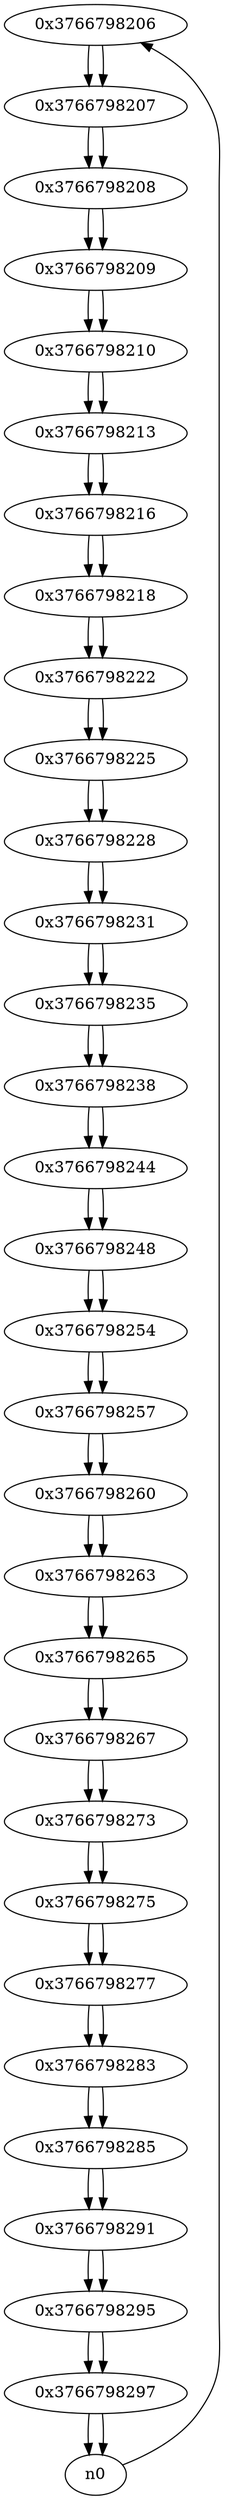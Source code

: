 digraph G{
/* nodes */
  n1 [label="0x3766798206"]
  n2 [label="0x3766798207"]
  n3 [label="0x3766798208"]
  n4 [label="0x3766798209"]
  n5 [label="0x3766798210"]
  n6 [label="0x3766798213"]
  n7 [label="0x3766798216"]
  n8 [label="0x3766798218"]
  n9 [label="0x3766798222"]
  n10 [label="0x3766798225"]
  n11 [label="0x3766798228"]
  n12 [label="0x3766798231"]
  n13 [label="0x3766798235"]
  n14 [label="0x3766798238"]
  n15 [label="0x3766798244"]
  n16 [label="0x3766798248"]
  n17 [label="0x3766798254"]
  n18 [label="0x3766798257"]
  n19 [label="0x3766798260"]
  n20 [label="0x3766798263"]
  n21 [label="0x3766798265"]
  n22 [label="0x3766798267"]
  n23 [label="0x3766798273"]
  n24 [label="0x3766798275"]
  n25 [label="0x3766798277"]
  n26 [label="0x3766798283"]
  n27 [label="0x3766798285"]
  n28 [label="0x3766798291"]
  n29 [label="0x3766798295"]
  n30 [label="0x3766798297"]
/* edges */
n1 -> n2;
n0 -> n1;
n2 -> n3;
n1 -> n2;
n3 -> n4;
n2 -> n3;
n4 -> n5;
n3 -> n4;
n5 -> n6;
n4 -> n5;
n6 -> n7;
n5 -> n6;
n7 -> n8;
n6 -> n7;
n8 -> n9;
n7 -> n8;
n9 -> n10;
n8 -> n9;
n10 -> n11;
n9 -> n10;
n11 -> n12;
n10 -> n11;
n12 -> n13;
n11 -> n12;
n13 -> n14;
n12 -> n13;
n14 -> n15;
n13 -> n14;
n15 -> n16;
n14 -> n15;
n16 -> n17;
n15 -> n16;
n17 -> n18;
n16 -> n17;
n18 -> n19;
n17 -> n18;
n19 -> n20;
n18 -> n19;
n20 -> n21;
n19 -> n20;
n21 -> n22;
n20 -> n21;
n22 -> n23;
n21 -> n22;
n23 -> n24;
n22 -> n23;
n24 -> n25;
n23 -> n24;
n25 -> n26;
n24 -> n25;
n26 -> n27;
n25 -> n26;
n27 -> n28;
n26 -> n27;
n28 -> n29;
n27 -> n28;
n29 -> n30;
n28 -> n29;
n30 -> n0;
n30 -> n0;
n29 -> n30;
}
